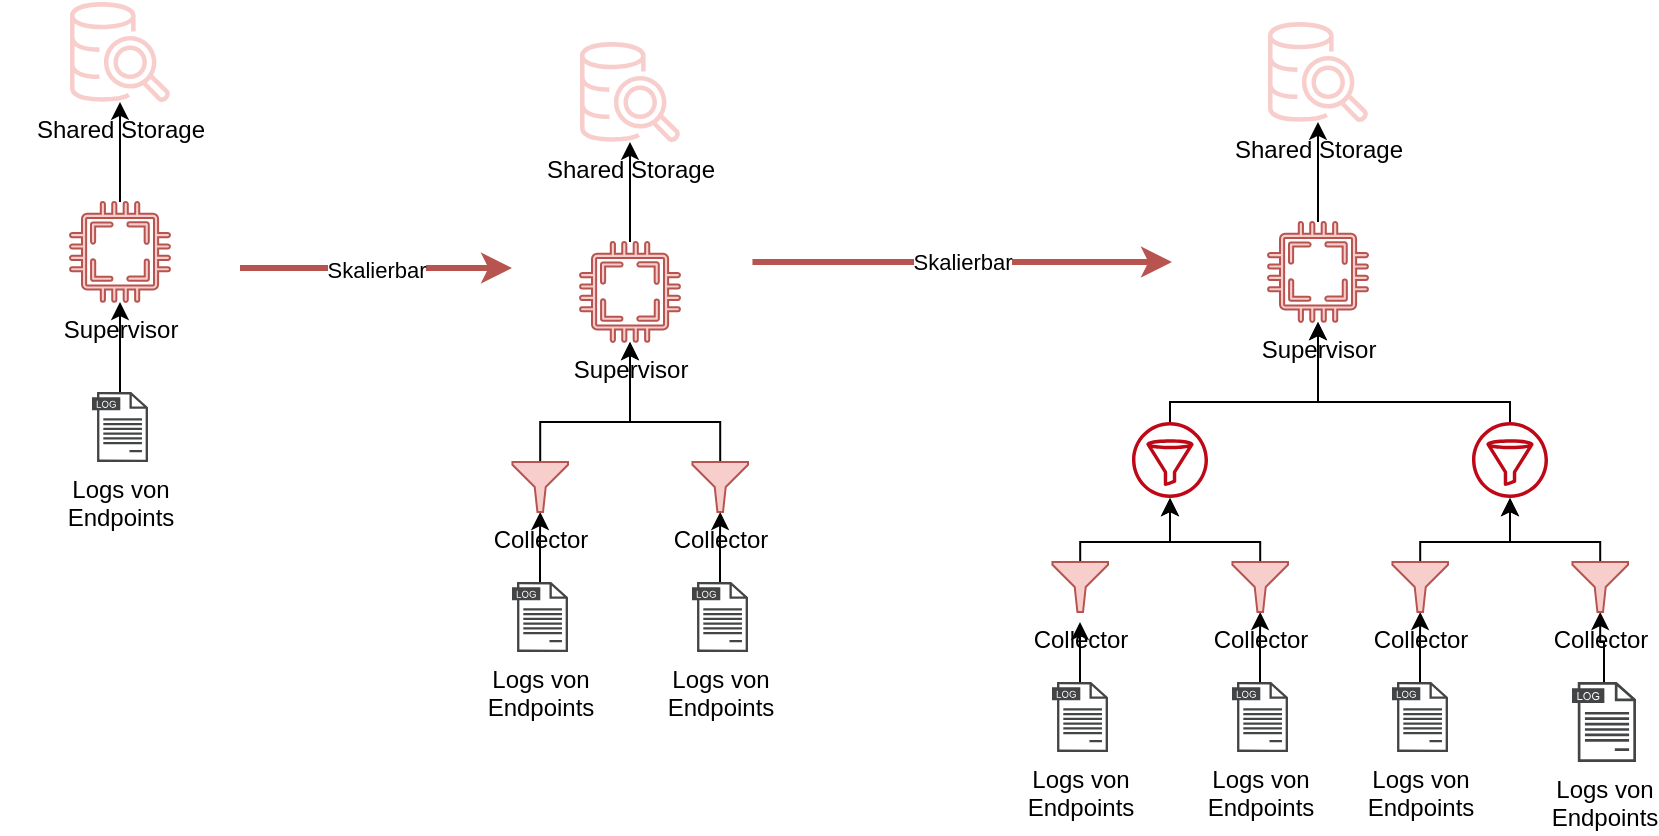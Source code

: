 <mxfile version="21.3.2">
  <diagram id="C5RBs43oDa-KdzZeNtuy" name="Page-1">
    <mxGraphModel dx="2022" dy="652" grid="1" gridSize="10" guides="1" tooltips="1" connect="1" arrows="1" fold="1" page="1" pageScale="1" pageWidth="827" pageHeight="1169" math="0" shadow="0">
      <root>
        <mxCell id="WIyWlLk6GJQsqaUBKTNV-0" />
        <mxCell id="WIyWlLk6GJQsqaUBKTNV-1" parent="WIyWlLk6GJQsqaUBKTNV-0" />
        <mxCell id="DAlMFtHYj7lR15Tu0Mxr-62" value="" style="rounded=0;whiteSpace=wrap;html=1;strokeWidth=0;fillColor=none;strokeColor=none;" vertex="1" parent="WIyWlLk6GJQsqaUBKTNV-1">
          <mxGeometry x="250.22" y="160" width="120" height="230" as="geometry" />
        </mxCell>
        <mxCell id="DAlMFtHYj7lR15Tu0Mxr-33" style="edgeStyle=orthogonalEdgeStyle;rounded=0;orthogonalLoop=1;jettySize=auto;html=1;" edge="1" parent="WIyWlLk6GJQsqaUBKTNV-1" source="DAlMFtHYj7lR15Tu0Mxr-2" target="DAlMFtHYj7lR15Tu0Mxr-8">
          <mxGeometry relative="1" as="geometry" />
        </mxCell>
        <mxCell id="DAlMFtHYj7lR15Tu0Mxr-2" value="&lt;div&gt;Logs von &lt;br&gt;&lt;/div&gt;&lt;div&gt;Endpoints&lt;/div&gt;" style="sketch=0;pointerEvents=1;shadow=0;dashed=0;html=1;strokeColor=none;fillColor=#434445;aspect=fixed;labelPosition=center;verticalLabelPosition=bottom;verticalAlign=top;align=center;outlineConnect=0;shape=mxgraph.vvd.log_files;" vertex="1" parent="WIyWlLk6GJQsqaUBKTNV-1">
          <mxGeometry x="40" y="345" width="28" height="35" as="geometry" />
        </mxCell>
        <mxCell id="DAlMFtHYj7lR15Tu0Mxr-7" value="Shared Storage" style="sketch=0;outlineConnect=0;fillColor=#f8cecc;strokeColor=#b85450;dashed=0;verticalLabelPosition=bottom;verticalAlign=top;align=center;html=1;fontSize=12;fontStyle=0;aspect=fixed;pointerEvents=1;shape=mxgraph.aws4.redshift_query_editor_v20_light;" vertex="1" parent="WIyWlLk6GJQsqaUBKTNV-1">
          <mxGeometry x="29" y="150" width="50" height="50" as="geometry" />
        </mxCell>
        <mxCell id="DAlMFtHYj7lR15Tu0Mxr-34" style="edgeStyle=orthogonalEdgeStyle;rounded=0;orthogonalLoop=1;jettySize=auto;html=1;" edge="1" parent="WIyWlLk6GJQsqaUBKTNV-1" source="DAlMFtHYj7lR15Tu0Mxr-8" target="DAlMFtHYj7lR15Tu0Mxr-7">
          <mxGeometry relative="1" as="geometry" />
        </mxCell>
        <mxCell id="DAlMFtHYj7lR15Tu0Mxr-8" value="Supervisor" style="sketch=0;pointerEvents=1;shadow=0;dashed=0;html=1;strokeColor=#b85450;fillColor=#f8cecc;aspect=fixed;labelPosition=center;verticalLabelPosition=bottom;verticalAlign=top;align=center;outlineConnect=0;shape=mxgraph.vvd.cpu;" vertex="1" parent="WIyWlLk6GJQsqaUBKTNV-1">
          <mxGeometry x="29" y="250" width="50" height="50" as="geometry" />
        </mxCell>
        <mxCell id="DAlMFtHYj7lR15Tu0Mxr-10" value="Shared Storage" style="sketch=0;outlineConnect=0;fillColor=#f8cecc;strokeColor=#b85450;dashed=0;verticalLabelPosition=bottom;verticalAlign=top;align=center;html=1;fontSize=12;fontStyle=0;aspect=fixed;pointerEvents=1;shape=mxgraph.aws4.redshift_query_editor_v20_light;" vertex="1" parent="WIyWlLk6GJQsqaUBKTNV-1">
          <mxGeometry x="284" y="170" width="50" height="50" as="geometry" />
        </mxCell>
        <mxCell id="DAlMFtHYj7lR15Tu0Mxr-35" style="edgeStyle=orthogonalEdgeStyle;rounded=0;orthogonalLoop=1;jettySize=auto;html=1;" edge="1" parent="WIyWlLk6GJQsqaUBKTNV-1" source="DAlMFtHYj7lR15Tu0Mxr-11" target="DAlMFtHYj7lR15Tu0Mxr-10">
          <mxGeometry relative="1" as="geometry" />
        </mxCell>
        <mxCell id="DAlMFtHYj7lR15Tu0Mxr-11" value="Supervisor" style="sketch=0;pointerEvents=1;shadow=0;dashed=0;html=1;strokeColor=#b85450;fillColor=#f8cecc;aspect=fixed;labelPosition=center;verticalLabelPosition=bottom;verticalAlign=top;align=center;outlineConnect=0;shape=mxgraph.vvd.cpu;" vertex="1" parent="WIyWlLk6GJQsqaUBKTNV-1">
          <mxGeometry x="284" y="270" width="50" height="50" as="geometry" />
        </mxCell>
        <mxCell id="DAlMFtHYj7lR15Tu0Mxr-38" style="edgeStyle=orthogonalEdgeStyle;rounded=0;orthogonalLoop=1;jettySize=auto;html=1;entryX=0.5;entryY=1;entryDx=0;entryDy=0;entryPerimeter=0;" edge="1" parent="WIyWlLk6GJQsqaUBKTNV-1" source="DAlMFtHYj7lR15Tu0Mxr-12" target="DAlMFtHYj7lR15Tu0Mxr-14">
          <mxGeometry relative="1" as="geometry" />
        </mxCell>
        <mxCell id="DAlMFtHYj7lR15Tu0Mxr-12" value="&lt;div&gt;Logs von &lt;br&gt;&lt;/div&gt;&lt;div&gt;Endpoints&lt;/div&gt;" style="sketch=0;pointerEvents=1;shadow=0;dashed=0;html=1;strokeColor=none;fillColor=#434445;aspect=fixed;labelPosition=center;verticalLabelPosition=bottom;verticalAlign=top;align=center;outlineConnect=0;shape=mxgraph.vvd.log_files;" vertex="1" parent="WIyWlLk6GJQsqaUBKTNV-1">
          <mxGeometry x="250" y="440" width="28" height="35" as="geometry" />
        </mxCell>
        <mxCell id="DAlMFtHYj7lR15Tu0Mxr-39" style="edgeStyle=orthogonalEdgeStyle;rounded=0;orthogonalLoop=1;jettySize=auto;html=1;entryX=0.5;entryY=1;entryDx=0;entryDy=0;entryPerimeter=0;" edge="1" parent="WIyWlLk6GJQsqaUBKTNV-1" source="DAlMFtHYj7lR15Tu0Mxr-13" target="DAlMFtHYj7lR15Tu0Mxr-18">
          <mxGeometry relative="1" as="geometry" />
        </mxCell>
        <mxCell id="DAlMFtHYj7lR15Tu0Mxr-13" value="&lt;div&gt;Logs von &lt;br&gt;&lt;/div&gt;&lt;div&gt;Endpoints&lt;/div&gt;" style="sketch=0;pointerEvents=1;shadow=0;dashed=0;html=1;strokeColor=none;fillColor=#434445;aspect=fixed;labelPosition=center;verticalLabelPosition=bottom;verticalAlign=top;align=center;outlineConnect=0;shape=mxgraph.vvd.log_files;" vertex="1" parent="WIyWlLk6GJQsqaUBKTNV-1">
          <mxGeometry x="340" y="440" width="28" height="35" as="geometry" />
        </mxCell>
        <mxCell id="DAlMFtHYj7lR15Tu0Mxr-36" style="edgeStyle=orthogonalEdgeStyle;rounded=0;orthogonalLoop=1;jettySize=auto;html=1;" edge="1" parent="WIyWlLk6GJQsqaUBKTNV-1" source="DAlMFtHYj7lR15Tu0Mxr-14" target="DAlMFtHYj7lR15Tu0Mxr-11">
          <mxGeometry relative="1" as="geometry">
            <Array as="points">
              <mxPoint x="264" y="360" />
              <mxPoint x="309" y="360" />
            </Array>
          </mxGeometry>
        </mxCell>
        <mxCell id="DAlMFtHYj7lR15Tu0Mxr-14" value="Collector" style="sketch=0;aspect=fixed;pointerEvents=1;shadow=0;dashed=0;html=1;strokeColor=#b85450;labelPosition=center;verticalLabelPosition=bottom;verticalAlign=top;align=center;fillColor=#f8cecc;shape=mxgraph.mscae.enterprise.filter" vertex="1" parent="WIyWlLk6GJQsqaUBKTNV-1">
          <mxGeometry x="250.22" y="380" width="27.78" height="25" as="geometry" />
        </mxCell>
        <mxCell id="DAlMFtHYj7lR15Tu0Mxr-37" style="edgeStyle=orthogonalEdgeStyle;rounded=0;orthogonalLoop=1;jettySize=auto;html=1;" edge="1" parent="WIyWlLk6GJQsqaUBKTNV-1" source="DAlMFtHYj7lR15Tu0Mxr-18" target="DAlMFtHYj7lR15Tu0Mxr-11">
          <mxGeometry relative="1" as="geometry">
            <Array as="points">
              <mxPoint x="354" y="360" />
              <mxPoint x="309" y="360" />
            </Array>
          </mxGeometry>
        </mxCell>
        <mxCell id="DAlMFtHYj7lR15Tu0Mxr-18" value="Collector" style="sketch=0;aspect=fixed;pointerEvents=1;shadow=0;dashed=0;html=1;strokeColor=#b85450;labelPosition=center;verticalLabelPosition=bottom;verticalAlign=top;align=center;fillColor=#f8cecc;shape=mxgraph.mscae.enterprise.filter" vertex="1" parent="WIyWlLk6GJQsqaUBKTNV-1">
          <mxGeometry x="340.22" y="380" width="27.78" height="25" as="geometry" />
        </mxCell>
        <mxCell id="DAlMFtHYj7lR15Tu0Mxr-19" value="Shared Storage" style="sketch=0;outlineConnect=0;fillColor=#f8cecc;strokeColor=#b85450;dashed=0;verticalLabelPosition=bottom;verticalAlign=top;align=center;html=1;fontSize=12;fontStyle=0;aspect=fixed;pointerEvents=1;shape=mxgraph.aws4.redshift_query_editor_v20_light;" vertex="1" parent="WIyWlLk6GJQsqaUBKTNV-1">
          <mxGeometry x="628" y="160" width="50" height="50" as="geometry" />
        </mxCell>
        <mxCell id="DAlMFtHYj7lR15Tu0Mxr-55" style="edgeStyle=orthogonalEdgeStyle;rounded=0;orthogonalLoop=1;jettySize=auto;html=1;" edge="1" parent="WIyWlLk6GJQsqaUBKTNV-1" source="DAlMFtHYj7lR15Tu0Mxr-20" target="DAlMFtHYj7lR15Tu0Mxr-19">
          <mxGeometry relative="1" as="geometry" />
        </mxCell>
        <mxCell id="DAlMFtHYj7lR15Tu0Mxr-20" value="Supervisor" style="sketch=0;pointerEvents=1;shadow=0;dashed=0;html=1;strokeColor=#b85450;fillColor=#f8cecc;aspect=fixed;labelPosition=center;verticalLabelPosition=bottom;verticalAlign=top;align=center;outlineConnect=0;shape=mxgraph.vvd.cpu;" vertex="1" parent="WIyWlLk6GJQsqaUBKTNV-1">
          <mxGeometry x="628" y="260" width="50" height="50" as="geometry" />
        </mxCell>
        <mxCell id="DAlMFtHYj7lR15Tu0Mxr-44" style="edgeStyle=orthogonalEdgeStyle;rounded=0;orthogonalLoop=1;jettySize=auto;html=1;" edge="1" parent="WIyWlLk6GJQsqaUBKTNV-1" source="DAlMFtHYj7lR15Tu0Mxr-21">
          <mxGeometry relative="1" as="geometry">
            <mxPoint x="534" y="460" as="targetPoint" />
          </mxGeometry>
        </mxCell>
        <mxCell id="DAlMFtHYj7lR15Tu0Mxr-21" value="&lt;div&gt;Logs von &lt;br&gt;&lt;/div&gt;&lt;div&gt;Endpoints&lt;/div&gt;" style="sketch=0;pointerEvents=1;shadow=0;dashed=0;html=1;strokeColor=none;fillColor=#434445;aspect=fixed;labelPosition=center;verticalLabelPosition=bottom;verticalAlign=top;align=center;outlineConnect=0;shape=mxgraph.vvd.log_files;" vertex="1" parent="WIyWlLk6GJQsqaUBKTNV-1">
          <mxGeometry x="520" y="490" width="28" height="35" as="geometry" />
        </mxCell>
        <mxCell id="DAlMFtHYj7lR15Tu0Mxr-41" style="edgeStyle=orthogonalEdgeStyle;rounded=0;orthogonalLoop=1;jettySize=auto;html=1;entryX=0.5;entryY=1;entryDx=0;entryDy=0;entryPerimeter=0;" edge="1" parent="WIyWlLk6GJQsqaUBKTNV-1" source="DAlMFtHYj7lR15Tu0Mxr-22" target="DAlMFtHYj7lR15Tu0Mxr-24">
          <mxGeometry relative="1" as="geometry" />
        </mxCell>
        <mxCell id="DAlMFtHYj7lR15Tu0Mxr-22" value="&lt;div&gt;Logs von &lt;br&gt;&lt;/div&gt;&lt;div&gt;Endpoints&lt;/div&gt;" style="sketch=0;pointerEvents=1;shadow=0;dashed=0;html=1;strokeColor=none;fillColor=#434445;aspect=fixed;labelPosition=center;verticalLabelPosition=bottom;verticalAlign=top;align=center;outlineConnect=0;shape=mxgraph.vvd.log_files;" vertex="1" parent="WIyWlLk6GJQsqaUBKTNV-1">
          <mxGeometry x="610" y="490" width="28" height="35" as="geometry" />
        </mxCell>
        <mxCell id="DAlMFtHYj7lR15Tu0Mxr-47" style="edgeStyle=orthogonalEdgeStyle;rounded=0;orthogonalLoop=1;jettySize=auto;html=1;" edge="1" parent="WIyWlLk6GJQsqaUBKTNV-1" source="DAlMFtHYj7lR15Tu0Mxr-23" target="DAlMFtHYj7lR15Tu0Mxr-45">
          <mxGeometry relative="1" as="geometry">
            <Array as="points">
              <mxPoint x="534" y="420" />
              <mxPoint x="579" y="420" />
            </Array>
          </mxGeometry>
        </mxCell>
        <mxCell id="DAlMFtHYj7lR15Tu0Mxr-23" value="Collector" style="sketch=0;aspect=fixed;pointerEvents=1;shadow=0;dashed=0;html=1;strokeColor=#b85450;labelPosition=center;verticalLabelPosition=bottom;verticalAlign=top;align=center;fillColor=#f8cecc;shape=mxgraph.mscae.enterprise.filter" vertex="1" parent="WIyWlLk6GJQsqaUBKTNV-1">
          <mxGeometry x="520.22" y="430" width="27.78" height="25" as="geometry" />
        </mxCell>
        <mxCell id="DAlMFtHYj7lR15Tu0Mxr-48" style="edgeStyle=orthogonalEdgeStyle;rounded=0;orthogonalLoop=1;jettySize=auto;html=1;" edge="1" parent="WIyWlLk6GJQsqaUBKTNV-1" source="DAlMFtHYj7lR15Tu0Mxr-24" target="DAlMFtHYj7lR15Tu0Mxr-45">
          <mxGeometry relative="1" as="geometry">
            <Array as="points">
              <mxPoint x="624" y="420" />
              <mxPoint x="579" y="420" />
            </Array>
          </mxGeometry>
        </mxCell>
        <mxCell id="DAlMFtHYj7lR15Tu0Mxr-24" value="Collector" style="sketch=0;aspect=fixed;pointerEvents=1;shadow=0;dashed=0;html=1;strokeColor=#b85450;labelPosition=center;verticalLabelPosition=bottom;verticalAlign=top;align=center;fillColor=#f8cecc;shape=mxgraph.mscae.enterprise.filter" vertex="1" parent="WIyWlLk6GJQsqaUBKTNV-1">
          <mxGeometry x="610.22" y="430" width="27.78" height="25" as="geometry" />
        </mxCell>
        <mxCell id="DAlMFtHYj7lR15Tu0Mxr-42" style="edgeStyle=orthogonalEdgeStyle;rounded=0;orthogonalLoop=1;jettySize=auto;html=1;entryX=0.5;entryY=1;entryDx=0;entryDy=0;entryPerimeter=0;" edge="1" parent="WIyWlLk6GJQsqaUBKTNV-1" source="DAlMFtHYj7lR15Tu0Mxr-29" target="DAlMFtHYj7lR15Tu0Mxr-31">
          <mxGeometry relative="1" as="geometry" />
        </mxCell>
        <mxCell id="DAlMFtHYj7lR15Tu0Mxr-29" value="&lt;div&gt;Logs von &lt;br&gt;&lt;/div&gt;&lt;div&gt;Endpoints&lt;/div&gt;" style="sketch=0;pointerEvents=1;shadow=0;dashed=0;html=1;strokeColor=none;fillColor=#434445;aspect=fixed;labelPosition=center;verticalLabelPosition=bottom;verticalAlign=top;align=center;outlineConnect=0;shape=mxgraph.vvd.log_files;" vertex="1" parent="WIyWlLk6GJQsqaUBKTNV-1">
          <mxGeometry x="690" y="490" width="28" height="35" as="geometry" />
        </mxCell>
        <mxCell id="DAlMFtHYj7lR15Tu0Mxr-43" style="edgeStyle=orthogonalEdgeStyle;rounded=0;orthogonalLoop=1;jettySize=auto;html=1;entryX=0.5;entryY=1;entryDx=0;entryDy=0;entryPerimeter=0;" edge="1" parent="WIyWlLk6GJQsqaUBKTNV-1" source="DAlMFtHYj7lR15Tu0Mxr-30" target="DAlMFtHYj7lR15Tu0Mxr-32">
          <mxGeometry relative="1" as="geometry" />
        </mxCell>
        <mxCell id="DAlMFtHYj7lR15Tu0Mxr-30" value="&lt;div&gt;Logs von &lt;br&gt;&lt;/div&gt;&lt;div&gt;Endpoints&lt;/div&gt;" style="sketch=0;pointerEvents=1;shadow=0;dashed=0;html=1;strokeColor=none;fillColor=#434445;aspect=fixed;labelPosition=center;verticalLabelPosition=bottom;verticalAlign=top;align=center;outlineConnect=0;shape=mxgraph.vvd.log_files;" vertex="1" parent="WIyWlLk6GJQsqaUBKTNV-1">
          <mxGeometry x="780" y="490" width="32" height="40" as="geometry" />
        </mxCell>
        <mxCell id="DAlMFtHYj7lR15Tu0Mxr-51" style="edgeStyle=orthogonalEdgeStyle;rounded=0;orthogonalLoop=1;jettySize=auto;html=1;" edge="1" parent="WIyWlLk6GJQsqaUBKTNV-1" source="DAlMFtHYj7lR15Tu0Mxr-31" target="DAlMFtHYj7lR15Tu0Mxr-46">
          <mxGeometry relative="1" as="geometry">
            <Array as="points">
              <mxPoint x="704" y="420" />
              <mxPoint x="749" y="420" />
            </Array>
          </mxGeometry>
        </mxCell>
        <mxCell id="DAlMFtHYj7lR15Tu0Mxr-31" value="Collector" style="sketch=0;aspect=fixed;pointerEvents=1;shadow=0;dashed=0;html=1;strokeColor=#b85450;labelPosition=center;verticalLabelPosition=bottom;verticalAlign=top;align=center;fillColor=#f8cecc;shape=mxgraph.mscae.enterprise.filter" vertex="1" parent="WIyWlLk6GJQsqaUBKTNV-1">
          <mxGeometry x="690.22" y="430" width="27.78" height="25" as="geometry" />
        </mxCell>
        <mxCell id="DAlMFtHYj7lR15Tu0Mxr-52" style="edgeStyle=orthogonalEdgeStyle;rounded=0;orthogonalLoop=1;jettySize=auto;html=1;" edge="1" parent="WIyWlLk6GJQsqaUBKTNV-1" source="DAlMFtHYj7lR15Tu0Mxr-32" target="DAlMFtHYj7lR15Tu0Mxr-46">
          <mxGeometry relative="1" as="geometry">
            <Array as="points">
              <mxPoint x="794" y="420" />
              <mxPoint x="749" y="420" />
            </Array>
          </mxGeometry>
        </mxCell>
        <mxCell id="DAlMFtHYj7lR15Tu0Mxr-32" value="Collector" style="sketch=0;aspect=fixed;pointerEvents=1;shadow=0;dashed=0;html=1;strokeColor=#b85450;labelPosition=center;verticalLabelPosition=bottom;verticalAlign=top;align=center;fillColor=#f8cecc;shape=mxgraph.mscae.enterprise.filter" vertex="1" parent="WIyWlLk6GJQsqaUBKTNV-1">
          <mxGeometry x="780.22" y="430" width="27.78" height="25" as="geometry" />
        </mxCell>
        <mxCell id="DAlMFtHYj7lR15Tu0Mxr-53" style="edgeStyle=orthogonalEdgeStyle;rounded=0;orthogonalLoop=1;jettySize=auto;html=1;" edge="1" parent="WIyWlLk6GJQsqaUBKTNV-1" source="DAlMFtHYj7lR15Tu0Mxr-45" target="DAlMFtHYj7lR15Tu0Mxr-20">
          <mxGeometry relative="1" as="geometry">
            <Array as="points">
              <mxPoint x="579" y="350" />
              <mxPoint x="653" y="350" />
            </Array>
          </mxGeometry>
        </mxCell>
        <mxCell id="DAlMFtHYj7lR15Tu0Mxr-45" value="" style="sketch=0;outlineConnect=0;fontColor=#232F3E;gradientColor=none;fillColor=#BF0816;strokeColor=none;dashed=0;verticalLabelPosition=bottom;verticalAlign=top;align=center;html=1;fontSize=12;fontStyle=0;aspect=fixed;pointerEvents=1;shape=mxgraph.aws4.filtering_rule;" vertex="1" parent="WIyWlLk6GJQsqaUBKTNV-1">
          <mxGeometry x="560" y="360" width="38" height="38" as="geometry" />
        </mxCell>
        <mxCell id="DAlMFtHYj7lR15Tu0Mxr-54" style="edgeStyle=orthogonalEdgeStyle;rounded=0;orthogonalLoop=1;jettySize=auto;html=1;" edge="1" parent="WIyWlLk6GJQsqaUBKTNV-1" source="DAlMFtHYj7lR15Tu0Mxr-46" target="DAlMFtHYj7lR15Tu0Mxr-20">
          <mxGeometry relative="1" as="geometry">
            <Array as="points">
              <mxPoint x="749" y="350" />
              <mxPoint x="653" y="350" />
            </Array>
          </mxGeometry>
        </mxCell>
        <mxCell id="DAlMFtHYj7lR15Tu0Mxr-46" value="" style="sketch=0;outlineConnect=0;fontColor=#232F3E;gradientColor=none;fillColor=#BF0816;strokeColor=none;dashed=0;verticalLabelPosition=bottom;verticalAlign=top;align=center;html=1;fontSize=12;fontStyle=0;aspect=fixed;pointerEvents=1;shape=mxgraph.aws4.filtering_rule;" vertex="1" parent="WIyWlLk6GJQsqaUBKTNV-1">
          <mxGeometry x="730" y="360" width="38" height="38" as="geometry" />
        </mxCell>
        <mxCell id="DAlMFtHYj7lR15Tu0Mxr-64" value="Skalierbar" style="edgeStyle=orthogonalEdgeStyle;rounded=0;orthogonalLoop=1;jettySize=auto;html=1;fillColor=#f8cecc;strokeColor=#b85450;strokeWidth=3;" edge="1" parent="WIyWlLk6GJQsqaUBKTNV-1" source="DAlMFtHYj7lR15Tu0Mxr-59">
          <mxGeometry relative="1" as="geometry">
            <mxPoint x="250" y="283" as="targetPoint" />
          </mxGeometry>
        </mxCell>
        <mxCell id="DAlMFtHYj7lR15Tu0Mxr-59" value="" style="rounded=0;whiteSpace=wrap;html=1;strokeWidth=0;fillColor=none;strokeColor=none;" vertex="1" parent="WIyWlLk6GJQsqaUBKTNV-1">
          <mxGeometry x="-6" y="168" width="120" height="230" as="geometry" />
        </mxCell>
        <mxCell id="DAlMFtHYj7lR15Tu0Mxr-65" value="Skalierbar" style="edgeStyle=orthogonalEdgeStyle;rounded=0;orthogonalLoop=1;jettySize=auto;html=1;strokeWidth=3;fillColor=#f8cecc;strokeColor=#b85450;" edge="1" parent="WIyWlLk6GJQsqaUBKTNV-1" source="DAlMFtHYj7lR15Tu0Mxr-62" target="DAlMFtHYj7lR15Tu0Mxr-63">
          <mxGeometry relative="1" as="geometry">
            <Array as="points">
              <mxPoint x="470" y="280" />
              <mxPoint x="470" y="280" />
            </Array>
          </mxGeometry>
        </mxCell>
        <mxCell id="DAlMFtHYj7lR15Tu0Mxr-63" value="" style="rounded=0;whiteSpace=wrap;html=1;fillColor=none;strokeWidth=0;strokeColor=none;" vertex="1" parent="WIyWlLk6GJQsqaUBKTNV-1">
          <mxGeometry x="580" y="160" width="120" height="230" as="geometry" />
        </mxCell>
      </root>
    </mxGraphModel>
  </diagram>
</mxfile>
